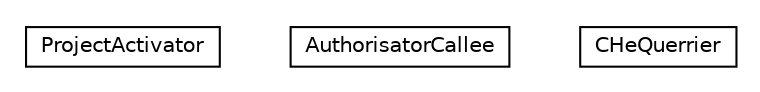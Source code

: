 #!/usr/local/bin/dot
#
# Class diagram 
# Generated by UMLGraph version R5_6-24-gf6e263 (http://www.umlgraph.org/)
#

digraph G {
	edge [fontname="Helvetica",fontsize=10,labelfontname="Helvetica",labelfontsize=10];
	node [fontname="Helvetica",fontsize=10,shape=plaintext];
	nodesep=0.25;
	ranksep=0.5;
	// org.universAAL.security.authorisator.ProjectActivator
	c910443 [label=<<table title="org.universAAL.security.authorisator.ProjectActivator" border="0" cellborder="1" cellspacing="0" cellpadding="2" port="p" href="./ProjectActivator.html">
		<tr><td><table border="0" cellspacing="0" cellpadding="1">
<tr><td align="center" balign="center"> ProjectActivator </td></tr>
		</table></td></tr>
		</table>>, URL="./ProjectActivator.html", fontname="Helvetica", fontcolor="black", fontsize=10.0];
	// org.universAAL.security.authorisator.AuthorisatorCallee
	c910444 [label=<<table title="org.universAAL.security.authorisator.AuthorisatorCallee" border="0" cellborder="1" cellspacing="0" cellpadding="2" port="p" href="./AuthorisatorCallee.html">
		<tr><td><table border="0" cellspacing="0" cellpadding="1">
<tr><td align="center" balign="center"> AuthorisatorCallee </td></tr>
		</table></td></tr>
		</table>>, URL="./AuthorisatorCallee.html", fontname="Helvetica", fontcolor="black", fontsize=10.0];
	// org.universAAL.security.authorisator.CHeQuerrier
	c910445 [label=<<table title="org.universAAL.security.authorisator.CHeQuerrier" border="0" cellborder="1" cellspacing="0" cellpadding="2" port="p" href="./CHeQuerrier.html">
		<tr><td><table border="0" cellspacing="0" cellpadding="1">
<tr><td align="center" balign="center"> CHeQuerrier </td></tr>
		</table></td></tr>
		</table>>, URL="./CHeQuerrier.html", fontname="Helvetica", fontcolor="black", fontsize=10.0];
}

